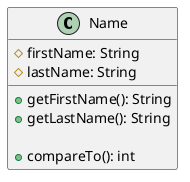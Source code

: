 @startuml
'https://plantuml.com/class-diagram

class Name {
    #firstName: String
    #lastName: String

    +getFirstName(): String
    +getLastName(): String

    +compareTo(): int
}
@enduml